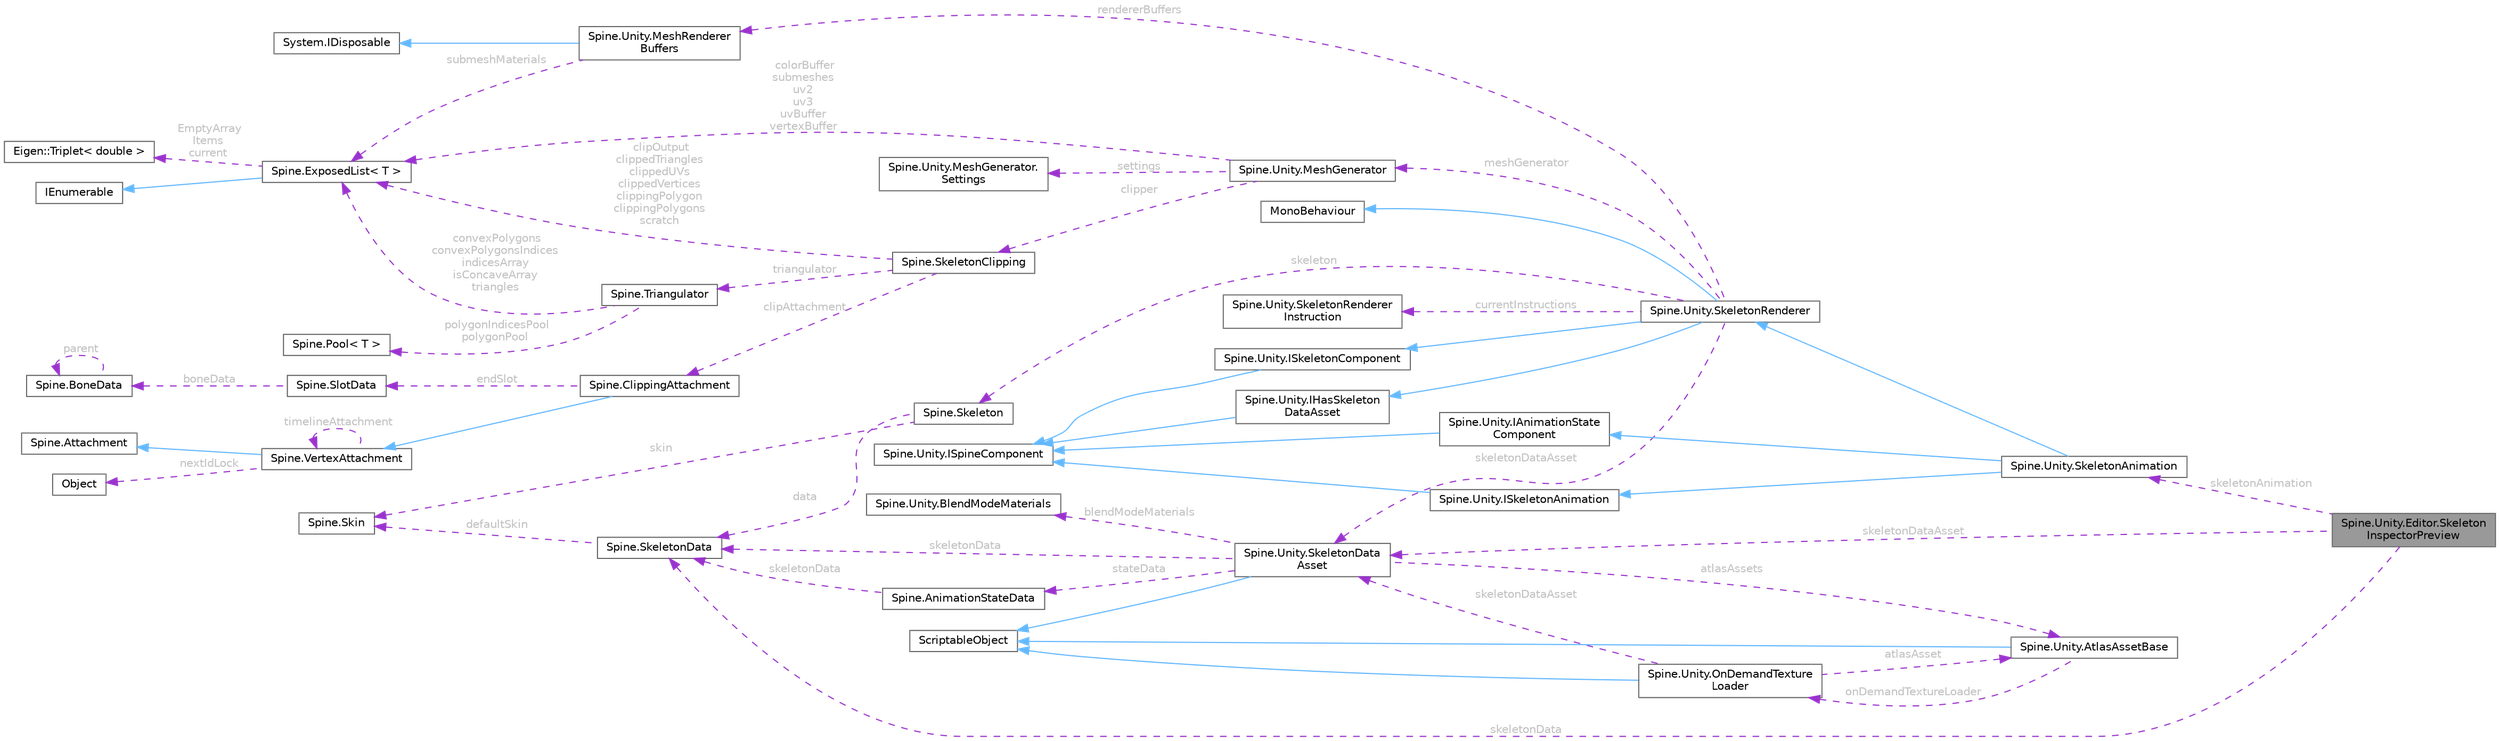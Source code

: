 digraph "Spine.Unity.Editor.SkeletonInspectorPreview"
{
 // LATEX_PDF_SIZE
  bgcolor="transparent";
  edge [fontname=Helvetica,fontsize=10,labelfontname=Helvetica,labelfontsize=10];
  node [fontname=Helvetica,fontsize=10,shape=box,height=0.2,width=0.4];
  rankdir="LR";
  Node1 [id="Node000001",label="Spine.Unity.Editor.Skeleton\lInspectorPreview",height=0.2,width=0.4,color="gray40", fillcolor="grey60", style="filled", fontcolor="black",tooltip=" "];
  Node2 -> Node1 [id="edge52_Node000001_Node000002",dir="back",color="darkorchid3",style="dashed",tooltip=" ",label=" skeletonDataAsset",fontcolor="grey" ];
  Node2 [id="Node000002",label="Spine.Unity.SkeletonData\lAsset",height=0.2,width=0.4,color="gray40", fillcolor="white", style="filled",URL="$class_spine_1_1_unity_1_1_skeleton_data_asset.html",tooltip=" "];
  Node3 -> Node2 [id="edge53_Node000002_Node000003",dir="back",color="steelblue1",style="solid",tooltip=" "];
  Node3 [id="Node000003",label="ScriptableObject",height=0.2,width=0.4,color="gray40", fillcolor="white", style="filled",tooltip=" "];
  Node4 -> Node2 [id="edge54_Node000002_Node000004",dir="back",color="darkorchid3",style="dashed",tooltip=" ",label=" atlasAssets",fontcolor="grey" ];
  Node4 [id="Node000004",label="Spine.Unity.AtlasAssetBase",height=0.2,width=0.4,color="gray40", fillcolor="white", style="filled",URL="$class_spine_1_1_unity_1_1_atlas_asset_base.html",tooltip=" "];
  Node3 -> Node4 [id="edge55_Node000004_Node000003",dir="back",color="steelblue1",style="solid",tooltip=" "];
  Node5 -> Node4 [id="edge56_Node000004_Node000005",dir="back",color="darkorchid3",style="dashed",tooltip=" ",label=" onDemandTextureLoader",fontcolor="grey" ];
  Node5 [id="Node000005",label="Spine.Unity.OnDemandTexture\lLoader",height=0.2,width=0.4,color="gray40", fillcolor="white", style="filled",URL="$class_spine_1_1_unity_1_1_on_demand_texture_loader.html",tooltip=" "];
  Node3 -> Node5 [id="edge57_Node000005_Node000003",dir="back",color="steelblue1",style="solid",tooltip=" "];
  Node4 -> Node5 [id="edge58_Node000005_Node000004",dir="back",color="darkorchid3",style="dashed",tooltip=" ",label=" atlasAsset",fontcolor="grey" ];
  Node2 -> Node5 [id="edge59_Node000005_Node000002",dir="back",color="darkorchid3",style="dashed",tooltip=" ",label=" skeletonDataAsset",fontcolor="grey" ];
  Node6 -> Node2 [id="edge60_Node000002_Node000006",dir="back",color="darkorchid3",style="dashed",tooltip=" ",label=" blendModeMaterials",fontcolor="grey" ];
  Node6 [id="Node000006",label="Spine.Unity.BlendModeMaterials",height=0.2,width=0.4,color="gray40", fillcolor="white", style="filled",URL="$class_spine_1_1_unity_1_1_blend_mode_materials.html",tooltip=" "];
  Node7 -> Node2 [id="edge61_Node000002_Node000007",dir="back",color="darkorchid3",style="dashed",tooltip=" ",label=" skeletonData",fontcolor="grey" ];
  Node7 [id="Node000007",label="Spine.SkeletonData",height=0.2,width=0.4,color="gray40", fillcolor="white", style="filled",URL="$class_spine_1_1_skeleton_data.html",tooltip="Stores the setup pose and all of the stateless data for a skeleton."];
  Node8 -> Node7 [id="edge62_Node000007_Node000008",dir="back",color="darkorchid3",style="dashed",tooltip=" ",label=" defaultSkin",fontcolor="grey" ];
  Node8 [id="Node000008",label="Spine.Skin",height=0.2,width=0.4,color="gray40", fillcolor="white", style="filled",URL="$class_spine_1_1_skin.html",tooltip="Stores attachments by slot index and attachment name."];
  Node9 -> Node2 [id="edge63_Node000002_Node000009",dir="back",color="darkorchid3",style="dashed",tooltip=" ",label=" stateData",fontcolor="grey" ];
  Node9 [id="Node000009",label="Spine.AnimationStateData",height=0.2,width=0.4,color="gray40", fillcolor="white", style="filled",URL="$class_spine_1_1_animation_state_data.html",tooltip="Stores mix (crossfade) durations to be applied when AnimationState animations are changed."];
  Node7 -> Node9 [id="edge64_Node000009_Node000007",dir="back",color="darkorchid3",style="dashed",tooltip=" ",label=" skeletonData",fontcolor="grey" ];
  Node7 -> Node1 [id="edge65_Node000001_Node000007",dir="back",color="darkorchid3",style="dashed",tooltip=" ",label=" skeletonData",fontcolor="grey" ];
  Node10 -> Node1 [id="edge66_Node000001_Node000010",dir="back",color="darkorchid3",style="dashed",tooltip=" ",label=" skeletonAnimation",fontcolor="grey" ];
  Node10 [id="Node000010",label="Spine.Unity.SkeletonAnimation",height=0.2,width=0.4,color="gray40", fillcolor="white", style="filled",URL="$class_spine_1_1_unity_1_1_skeleton_animation.html",tooltip=" "];
  Node11 -> Node10 [id="edge67_Node000010_Node000011",dir="back",color="steelblue1",style="solid",tooltip=" "];
  Node11 [id="Node000011",label="Spine.Unity.SkeletonRenderer",height=0.2,width=0.4,color="gray40", fillcolor="white", style="filled",URL="$class_spine_1_1_unity_1_1_skeleton_renderer.html",tooltip="Base class of animated Spine skeleton components. This component manages and renders a skeleton."];
  Node12 -> Node11 [id="edge68_Node000011_Node000012",dir="back",color="steelblue1",style="solid",tooltip=" "];
  Node12 [id="Node000012",label="MonoBehaviour",height=0.2,width=0.4,color="gray40", fillcolor="white", style="filled",tooltip=" "];
  Node13 -> Node11 [id="edge69_Node000011_Node000013",dir="back",color="steelblue1",style="solid",tooltip=" "];
  Node13 [id="Node000013",label="Spine.Unity.ISkeletonComponent",height=0.2,width=0.4,color="gray40", fillcolor="white", style="filled",URL="$interface_spine_1_1_unity_1_1_i_skeleton_component.html",tooltip="A Spine-Unity Component that manages a Spine.Skeleton instance, instantiated from a SkeletonDataAsset..."];
  Node14 -> Node13 [id="edge70_Node000013_Node000014",dir="back",color="steelblue1",style="solid",tooltip=" "];
  Node14 [id="Node000014",label="Spine.Unity.ISpineComponent",height=0.2,width=0.4,color="gray40", fillcolor="white", style="filled",URL="$interface_spine_1_1_unity_1_1_i_spine_component.html",tooltip=" "];
  Node15 -> Node11 [id="edge71_Node000011_Node000015",dir="back",color="steelblue1",style="solid",tooltip=" "];
  Node15 [id="Node000015",label="Spine.Unity.IHasSkeleton\lDataAsset",height=0.2,width=0.4,color="gray40", fillcolor="white", style="filled",URL="$interface_spine_1_1_unity_1_1_i_has_skeleton_data_asset.html",tooltip="Holds a reference to a SkeletonDataAsset."];
  Node14 -> Node15 [id="edge72_Node000015_Node000014",dir="back",color="steelblue1",style="solid",tooltip=" "];
  Node2 -> Node11 [id="edge73_Node000011_Node000002",dir="back",color="darkorchid3",style="dashed",tooltip=" ",label=" skeletonDataAsset",fontcolor="grey" ];
  Node16 -> Node11 [id="edge74_Node000011_Node000016",dir="back",color="darkorchid3",style="dashed",tooltip=" ",label=" currentInstructions",fontcolor="grey" ];
  Node16 [id="Node000016",label="Spine.Unity.SkeletonRenderer\lInstruction",height=0.2,width=0.4,color="gray40", fillcolor="white", style="filled",URL="$class_spine_1_1_unity_1_1_skeleton_renderer_instruction.html",tooltip="Instructions used by a SkeletonRenderer to render a mesh."];
  Node17 -> Node11 [id="edge75_Node000011_Node000017",dir="back",color="darkorchid3",style="dashed",tooltip=" ",label=" meshGenerator",fontcolor="grey" ];
  Node17 [id="Node000017",label="Spine.Unity.MeshGenerator",height=0.2,width=0.4,color="gray40", fillcolor="white", style="filled",URL="$class_spine_1_1_unity_1_1_mesh_generator.html",tooltip="Holds several methods to prepare and generate a UnityEngine mesh based on a skeleton...."];
  Node18 -> Node17 [id="edge76_Node000017_Node000018",dir="back",color="darkorchid3",style="dashed",tooltip=" ",label=" settings",fontcolor="grey" ];
  Node18 [id="Node000018",label="Spine.Unity.MeshGenerator.\lSettings",height=0.2,width=0.4,color="gray40", fillcolor="white", style="filled",URL="$struct_spine_1_1_unity_1_1_mesh_generator_1_1_settings.html",tooltip=" "];
  Node19 -> Node17 [id="edge77_Node000017_Node000019",dir="back",color="darkorchid3",style="dashed",tooltip=" ",label=" colorBuffer\nsubmeshes\nuv2\nuv3\nuvBuffer\nvertexBuffer",fontcolor="grey" ];
  Node19 [id="Node000019",label="Spine.ExposedList\< T \>",height=0.2,width=0.4,color="gray40", fillcolor="white", style="filled",URL="$class_spine_1_1_exposed_list-1-g.html",tooltip=" "];
  Node20 -> Node19 [id="edge78_Node000019_Node000020",dir="back",color="steelblue1",style="solid",tooltip=" "];
  Node20 [id="Node000020",label="IEnumerable",height=0.2,width=0.4,color="gray40", fillcolor="white", style="filled",tooltip=" "];
  Node21 -> Node19 [id="edge79_Node000019_Node000021",dir="back",color="darkorchid3",style="dashed",tooltip=" ",label=" EmptyArray\nItems\ncurrent",fontcolor="grey" ];
  Node21 [id="Node000021",label="Eigen::Triplet\< double \>",height=0.2,width=0.4,color="gray40", fillcolor="white", style="filled",URL="$class_eigen_1_1_triplet.html",tooltip=" "];
  Node22 -> Node17 [id="edge80_Node000017_Node000022",dir="back",color="darkorchid3",style="dashed",tooltip=" ",label=" clipper",fontcolor="grey" ];
  Node22 [id="Node000022",label="Spine.SkeletonClipping",height=0.2,width=0.4,color="gray40", fillcolor="white", style="filled",URL="$class_spine_1_1_skeleton_clipping.html",tooltip=" "];
  Node23 -> Node22 [id="edge81_Node000022_Node000023",dir="back",color="darkorchid3",style="dashed",tooltip=" ",label=" triangulator",fontcolor="grey" ];
  Node23 [id="Node000023",label="Spine.Triangulator",height=0.2,width=0.4,color="gray40", fillcolor="white", style="filled",URL="$class_spine_1_1_triangulator.html",tooltip=" "];
  Node19 -> Node23 [id="edge82_Node000023_Node000019",dir="back",color="darkorchid3",style="dashed",tooltip=" ",label=" convexPolygons\nconvexPolygonsIndices\nindicesArray\nisConcaveArray\ntriangles",fontcolor="grey" ];
  Node24 -> Node23 [id="edge83_Node000023_Node000024",dir="back",color="darkorchid3",style="dashed",tooltip=" ",label=" polygonIndicesPool\npolygonPool",fontcolor="grey" ];
  Node24 [id="Node000024",label="Spine.Pool\< T \>",height=0.2,width=0.4,color="gray40", fillcolor="white", style="filled",URL="$class_spine_1_1_pool-1-g.html",tooltip=" "];
  Node19 -> Node22 [id="edge84_Node000022_Node000019",dir="back",color="darkorchid3",style="dashed",tooltip=" ",label=" clipOutput\nclippedTriangles\nclippedUVs\nclippedVertices\nclippingPolygon\nclippingPolygons\nscratch",fontcolor="grey" ];
  Node25 -> Node22 [id="edge85_Node000022_Node000025",dir="back",color="darkorchid3",style="dashed",tooltip=" ",label=" clipAttachment",fontcolor="grey" ];
  Node25 [id="Node000025",label="Spine.ClippingAttachment",height=0.2,width=0.4,color="gray40", fillcolor="white", style="filled",URL="$class_spine_1_1_clipping_attachment.html",tooltip=" "];
  Node26 -> Node25 [id="edge86_Node000025_Node000026",dir="back",color="steelblue1",style="solid",tooltip=" "];
  Node26 [id="Node000026",label="Spine.VertexAttachment",height=0.2,width=0.4,color="gray40", fillcolor="white", style="filled",URL="$class_spine_1_1_vertex_attachment.html",tooltip=">An attachment with vertices that are transformed by one or more bones and can be deformed by a slot'..."];
  Node27 -> Node26 [id="edge87_Node000026_Node000027",dir="back",color="steelblue1",style="solid",tooltip=" "];
  Node27 [id="Node000027",label="Spine.Attachment",height=0.2,width=0.4,color="gray40", fillcolor="white", style="filled",URL="$class_spine_1_1_attachment.html",tooltip="The base class for all attachments."];
  Node28 -> Node26 [id="edge88_Node000026_Node000028",dir="back",color="darkorchid3",style="dashed",tooltip=" ",label=" nextIdLock",fontcolor="grey" ];
  Node28 [id="Node000028",label="Object",height=0.2,width=0.4,color="gray40", fillcolor="white", style="filled",URL="$class_object.html",tooltip=" "];
  Node26 -> Node26 [id="edge89_Node000026_Node000026",dir="back",color="darkorchid3",style="dashed",tooltip=" ",label=" timelineAttachment",fontcolor="grey" ];
  Node29 -> Node25 [id="edge90_Node000025_Node000029",dir="back",color="darkorchid3",style="dashed",tooltip=" ",label=" endSlot",fontcolor="grey" ];
  Node29 [id="Node000029",label="Spine.SlotData",height=0.2,width=0.4,color="gray40", fillcolor="white", style="filled",URL="$class_spine_1_1_slot_data.html",tooltip=" "];
  Node30 -> Node29 [id="edge91_Node000029_Node000030",dir="back",color="darkorchid3",style="dashed",tooltip=" ",label=" boneData",fontcolor="grey" ];
  Node30 [id="Node000030",label="Spine.BoneData",height=0.2,width=0.4,color="gray40", fillcolor="white", style="filled",URL="$class_spine_1_1_bone_data.html",tooltip=" "];
  Node30 -> Node30 [id="edge92_Node000030_Node000030",dir="back",color="darkorchid3",style="dashed",tooltip=" ",label=" parent",fontcolor="grey" ];
  Node31 -> Node11 [id="edge93_Node000011_Node000031",dir="back",color="darkorchid3",style="dashed",tooltip=" ",label=" rendererBuffers",fontcolor="grey" ];
  Node31 [id="Node000031",label="Spine.Unity.MeshRenderer\lBuffers",height=0.2,width=0.4,color="gray40", fillcolor="white", style="filled",URL="$class_spine_1_1_unity_1_1_mesh_renderer_buffers.html",tooltip="A double-buffered Mesh, and a shared material array, bundled for use by Spine components that need to..."];
  Node32 -> Node31 [id="edge94_Node000031_Node000032",dir="back",color="steelblue1",style="solid",tooltip=" "];
  Node32 [id="Node000032",label="System.IDisposable",height=0.2,width=0.4,color="gray40", fillcolor="white", style="filled",tooltip=" "];
  Node19 -> Node31 [id="edge95_Node000031_Node000019",dir="back",color="darkorchid3",style="dashed",tooltip=" ",label=" submeshMaterials",fontcolor="grey" ];
  Node33 -> Node11 [id="edge96_Node000011_Node000033",dir="back",color="darkorchid3",style="dashed",tooltip=" ",label=" skeleton",fontcolor="grey" ];
  Node33 [id="Node000033",label="Spine.Skeleton",height=0.2,width=0.4,color="gray40", fillcolor="white", style="filled",URL="$class_spine_1_1_skeleton.html",tooltip=" "];
  Node7 -> Node33 [id="edge97_Node000033_Node000007",dir="back",color="darkorchid3",style="dashed",tooltip=" ",label=" data",fontcolor="grey" ];
  Node8 -> Node33 [id="edge98_Node000033_Node000008",dir="back",color="darkorchid3",style="dashed",tooltip=" ",label=" skin",fontcolor="grey" ];
  Node34 -> Node10 [id="edge99_Node000010_Node000034",dir="back",color="steelblue1",style="solid",tooltip=" "];
  Node34 [id="Node000034",label="Spine.Unity.ISkeletonAnimation",height=0.2,width=0.4,color="gray40", fillcolor="white", style="filled",URL="$interface_spine_1_1_unity_1_1_i_skeleton_animation.html",tooltip="A Spine-Unity Component that animates a Skeleton but not necessarily with a Spine...."];
  Node14 -> Node34 [id="edge100_Node000034_Node000014",dir="back",color="steelblue1",style="solid",tooltip=" "];
  Node35 -> Node10 [id="edge101_Node000010_Node000035",dir="back",color="steelblue1",style="solid",tooltip=" "];
  Node35 [id="Node000035",label="Spine.Unity.IAnimationState\lComponent",height=0.2,width=0.4,color="gray40", fillcolor="white", style="filled",URL="$interface_spine_1_1_unity_1_1_i_animation_state_component.html",tooltip="A Spine-Unity Component that uses a Spine.AnimationState to animate its skeleton."];
  Node14 -> Node35 [id="edge102_Node000035_Node000014",dir="back",color="steelblue1",style="solid",tooltip=" "];
}
